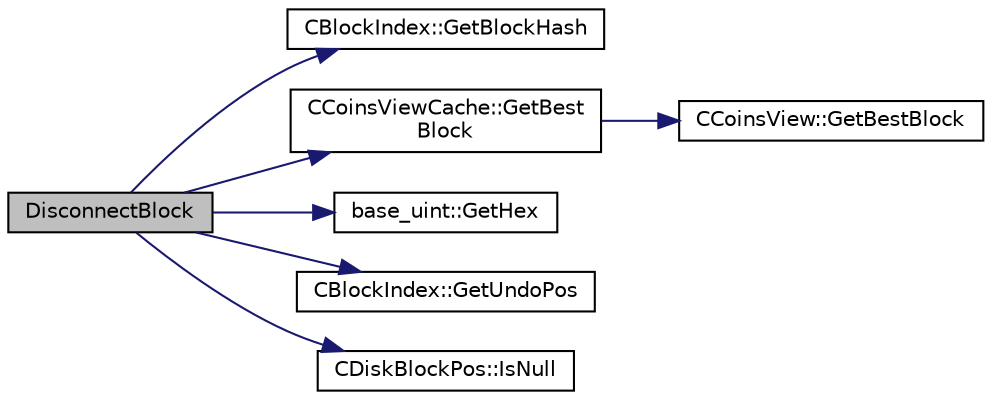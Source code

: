 digraph "DisconnectBlock"
{
  edge [fontname="Helvetica",fontsize="10",labelfontname="Helvetica",labelfontsize="10"];
  node [fontname="Helvetica",fontsize="10",shape=record];
  rankdir="LR";
  Node356 [label="DisconnectBlock",height=0.2,width=0.4,color="black", fillcolor="grey75", style="filled", fontcolor="black"];
  Node356 -> Node357 [color="midnightblue",fontsize="10",style="solid",fontname="Helvetica"];
  Node357 [label="CBlockIndex::GetBlockHash",height=0.2,width=0.4,color="black", fillcolor="white", style="filled",URL="$class_c_block_index.html#a98490a2788c65cdd6ae9002b004dd74c"];
  Node356 -> Node358 [color="midnightblue",fontsize="10",style="solid",fontname="Helvetica"];
  Node358 [label="CCoinsViewCache::GetBest\lBlock",height=0.2,width=0.4,color="black", fillcolor="white", style="filled",URL="$class_c_coins_view_cache.html#a1190c94a943c067d13211179ef06470b",tooltip="Retrieve the block hash whose state this CCoinsView currently represents. "];
  Node358 -> Node359 [color="midnightblue",fontsize="10",style="solid",fontname="Helvetica"];
  Node359 [label="CCoinsView::GetBestBlock",height=0.2,width=0.4,color="black", fillcolor="white", style="filled",URL="$class_c_coins_view.html#af81f2907d360a2548d59a61388e5e5cb",tooltip="Retrieve the block hash whose state this CCoinsView currently represents. "];
  Node356 -> Node360 [color="midnightblue",fontsize="10",style="solid",fontname="Helvetica"];
  Node360 [label="base_uint::GetHex",height=0.2,width=0.4,color="black", fillcolor="white", style="filled",URL="$classbase__uint.html#ae5e7b7481de91ebead20eebd5d685441"];
  Node356 -> Node361 [color="midnightblue",fontsize="10",style="solid",fontname="Helvetica"];
  Node361 [label="CBlockIndex::GetUndoPos",height=0.2,width=0.4,color="black", fillcolor="white", style="filled",URL="$class_c_block_index.html#aa06679e5dd3f2425a1b667f6804b1a94"];
  Node356 -> Node362 [color="midnightblue",fontsize="10",style="solid",fontname="Helvetica"];
  Node362 [label="CDiskBlockPos::IsNull",height=0.2,width=0.4,color="black", fillcolor="white", style="filled",URL="$struct_c_disk_block_pos.html#a7dd98fe3f5372d358df61db31899b0af"];
}
